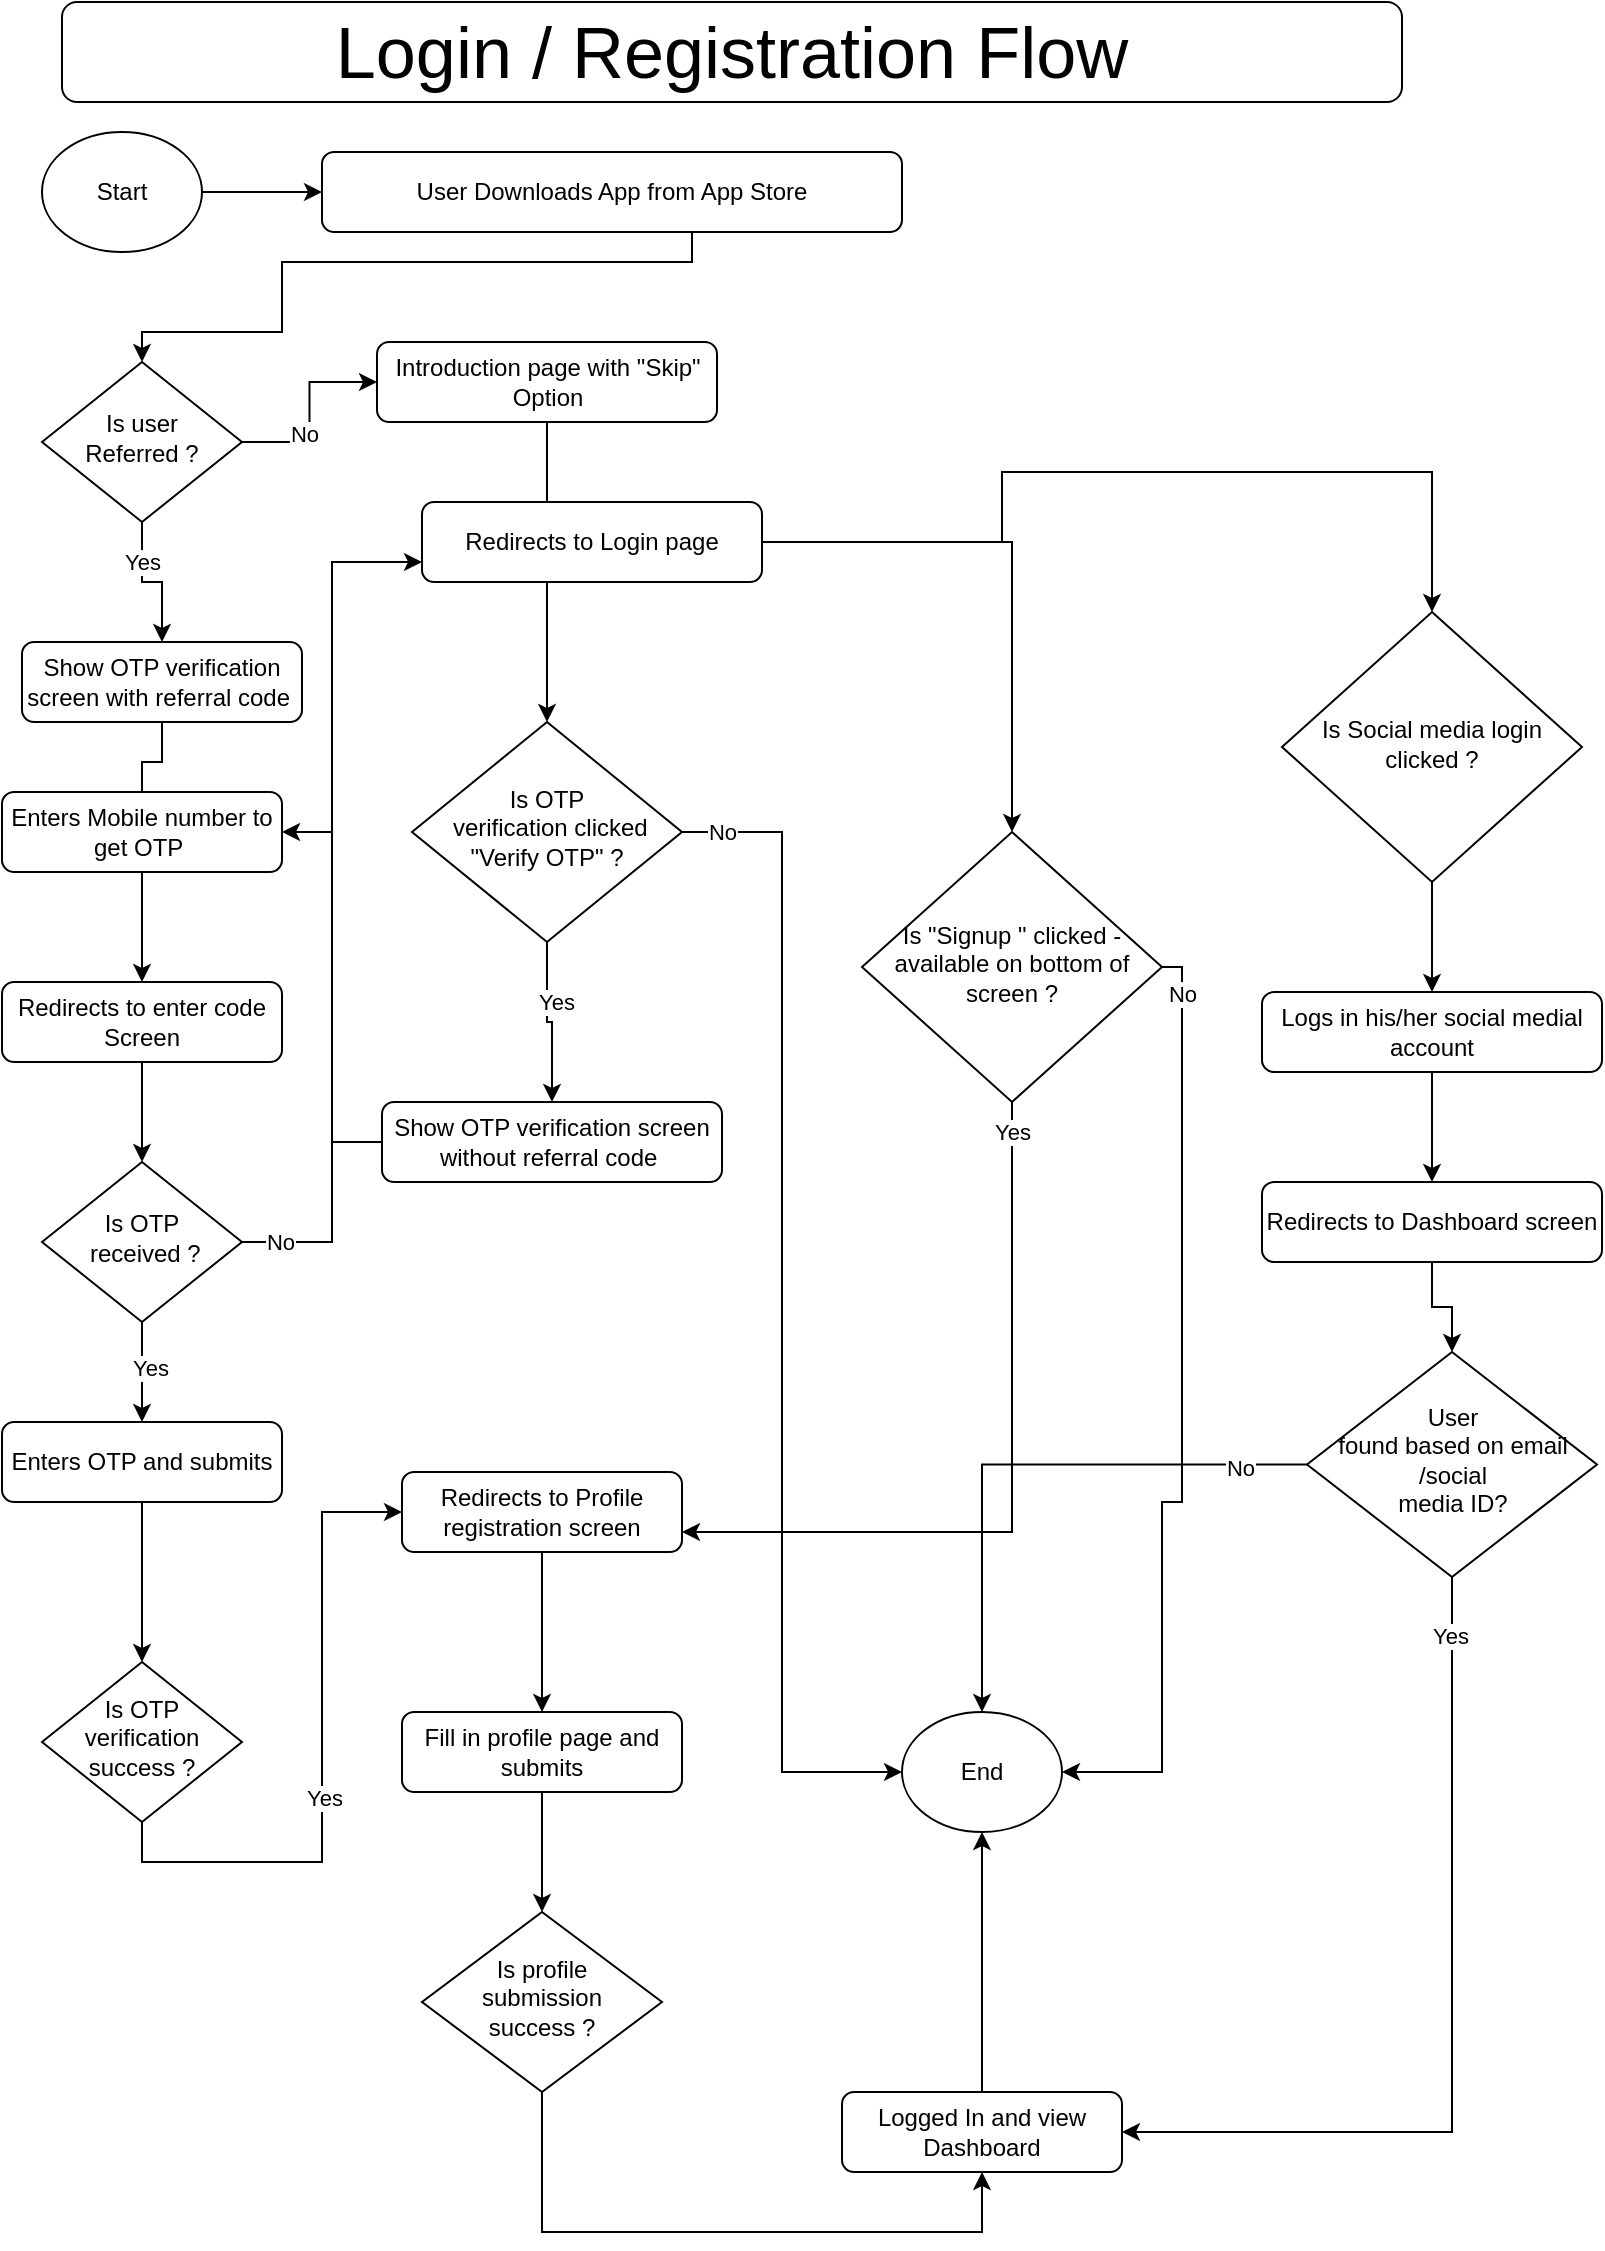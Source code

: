 <mxfile version="16.5.2" type="github">
  <diagram id="C5RBs43oDa-KdzZeNtuy" name="Page-1">
    <mxGraphModel dx="1258" dy="659" grid="1" gridSize="10" guides="1" tooltips="1" connect="1" arrows="1" fold="1" page="1" pageScale="1" pageWidth="827" pageHeight="1169" math="0" shadow="0">
      <root>
        <mxCell id="WIyWlLk6GJQsqaUBKTNV-0" />
        <mxCell id="WIyWlLk6GJQsqaUBKTNV-1" parent="WIyWlLk6GJQsqaUBKTNV-0" />
        <mxCell id="10UJsyIhFDWeAJKAxH0l-24" value="" style="edgeStyle=orthogonalEdgeStyle;rounded=0;orthogonalLoop=1;jettySize=auto;html=1;entryX=0.5;entryY=0;entryDx=0;entryDy=0;" parent="WIyWlLk6GJQsqaUBKTNV-1" source="WIyWlLk6GJQsqaUBKTNV-3" target="WIyWlLk6GJQsqaUBKTNV-6" edge="1">
          <mxGeometry relative="1" as="geometry">
            <Array as="points">
              <mxPoint x="365" y="150" />
              <mxPoint x="160" y="150" />
              <mxPoint x="160" y="185" />
            </Array>
          </mxGeometry>
        </mxCell>
        <mxCell id="WIyWlLk6GJQsqaUBKTNV-3" value="User Downloads App from App Store" style="rounded=1;whiteSpace=wrap;html=1;fontSize=12;glass=0;strokeWidth=1;shadow=0;" parent="WIyWlLk6GJQsqaUBKTNV-1" vertex="1">
          <mxGeometry x="180" y="95" width="290" height="40" as="geometry" />
        </mxCell>
        <mxCell id="10UJsyIhFDWeAJKAxH0l-13" value="" style="edgeStyle=orthogonalEdgeStyle;rounded=0;orthogonalLoop=1;jettySize=auto;html=1;" parent="WIyWlLk6GJQsqaUBKTNV-1" source="WIyWlLk6GJQsqaUBKTNV-6" target="10UJsyIhFDWeAJKAxH0l-1" edge="1">
          <mxGeometry relative="1" as="geometry" />
        </mxCell>
        <mxCell id="10UJsyIhFDWeAJKAxH0l-25" value="Yes" style="edgeLabel;html=1;align=center;verticalAlign=middle;resizable=0;points=[];" parent="10UJsyIhFDWeAJKAxH0l-13" vertex="1" connectable="0">
          <mxGeometry x="-0.425" relative="1" as="geometry">
            <mxPoint as="offset" />
          </mxGeometry>
        </mxCell>
        <mxCell id="10UJsyIhFDWeAJKAxH0l-23" value="" style="edgeStyle=orthogonalEdgeStyle;rounded=0;orthogonalLoop=1;jettySize=auto;html=1;" parent="WIyWlLk6GJQsqaUBKTNV-1" source="WIyWlLk6GJQsqaUBKTNV-6" target="WIyWlLk6GJQsqaUBKTNV-7" edge="1">
          <mxGeometry relative="1" as="geometry" />
        </mxCell>
        <mxCell id="10UJsyIhFDWeAJKAxH0l-26" value="No" style="edgeLabel;html=1;align=center;verticalAlign=middle;resizable=0;points=[];" parent="10UJsyIhFDWeAJKAxH0l-23" vertex="1" connectable="0">
          <mxGeometry x="-0.2" y="3" relative="1" as="geometry">
            <mxPoint y="1" as="offset" />
          </mxGeometry>
        </mxCell>
        <mxCell id="WIyWlLk6GJQsqaUBKTNV-6" value="Is user&lt;br&gt;Referred ?" style="rhombus;whiteSpace=wrap;html=1;shadow=0;fontFamily=Helvetica;fontSize=12;align=center;strokeWidth=1;spacing=6;spacingTop=-4;" parent="WIyWlLk6GJQsqaUBKTNV-1" vertex="1">
          <mxGeometry x="40" y="200" width="100" height="80" as="geometry" />
        </mxCell>
        <mxCell id="10UJsyIhFDWeAJKAxH0l-31" value="" style="edgeStyle=orthogonalEdgeStyle;rounded=0;orthogonalLoop=1;jettySize=auto;html=1;" parent="WIyWlLk6GJQsqaUBKTNV-1" source="WIyWlLk6GJQsqaUBKTNV-7" target="10UJsyIhFDWeAJKAxH0l-28" edge="1">
          <mxGeometry relative="1" as="geometry" />
        </mxCell>
        <mxCell id="WIyWlLk6GJQsqaUBKTNV-7" value="Introduction page with &quot;Skip&quot; Option" style="rounded=1;whiteSpace=wrap;html=1;fontSize=12;glass=0;strokeWidth=1;shadow=0;" parent="WIyWlLk6GJQsqaUBKTNV-1" vertex="1">
          <mxGeometry x="207.5" y="190" width="170" height="40" as="geometry" />
        </mxCell>
        <mxCell id="10UJsyIhFDWeAJKAxH0l-21" value="" style="edgeStyle=orthogonalEdgeStyle;rounded=0;orthogonalLoop=1;jettySize=auto;html=1;" parent="WIyWlLk6GJQsqaUBKTNV-1" source="10UJsyIhFDWeAJKAxH0l-0" target="WIyWlLk6GJQsqaUBKTNV-3" edge="1">
          <mxGeometry relative="1" as="geometry" />
        </mxCell>
        <mxCell id="10UJsyIhFDWeAJKAxH0l-0" value="Start" style="ellipse;whiteSpace=wrap;html=1;" parent="WIyWlLk6GJQsqaUBKTNV-1" vertex="1">
          <mxGeometry x="40" y="85" width="80" height="60" as="geometry" />
        </mxCell>
        <mxCell id="10UJsyIhFDWeAJKAxH0l-14" value="" style="edgeStyle=orthogonalEdgeStyle;rounded=0;orthogonalLoop=1;jettySize=auto;html=1;startArrow=none;" parent="WIyWlLk6GJQsqaUBKTNV-1" source="10UJsyIhFDWeAJKAxH0l-2" target="10UJsyIhFDWeAJKAxH0l-3" edge="1">
          <mxGeometry relative="1" as="geometry" />
        </mxCell>
        <mxCell id="10UJsyIhFDWeAJKAxH0l-1" value="Show OTP verification screen with referral code&amp;nbsp;" style="rounded=1;whiteSpace=wrap;html=1;" parent="WIyWlLk6GJQsqaUBKTNV-1" vertex="1">
          <mxGeometry x="30" y="340" width="140" height="40" as="geometry" />
        </mxCell>
        <mxCell id="10UJsyIhFDWeAJKAxH0l-12" value="" style="edgeStyle=orthogonalEdgeStyle;rounded=0;orthogonalLoop=1;jettySize=auto;html=1;" parent="WIyWlLk6GJQsqaUBKTNV-1" source="10UJsyIhFDWeAJKAxH0l-3" target="10UJsyIhFDWeAJKAxH0l-5" edge="1">
          <mxGeometry relative="1" as="geometry" />
        </mxCell>
        <mxCell id="10UJsyIhFDWeAJKAxH0l-3" value="Redirects to enter code Screen" style="rounded=1;whiteSpace=wrap;html=1;" parent="WIyWlLk6GJQsqaUBKTNV-1" vertex="1">
          <mxGeometry x="20" y="510" width="140" height="40" as="geometry" />
        </mxCell>
        <mxCell id="10UJsyIhFDWeAJKAxH0l-15" value="" style="edgeStyle=orthogonalEdgeStyle;rounded=0;orthogonalLoop=1;jettySize=auto;html=1;" parent="WIyWlLk6GJQsqaUBKTNV-1" source="10UJsyIhFDWeAJKAxH0l-5" target="10UJsyIhFDWeAJKAxH0l-6" edge="1">
          <mxGeometry relative="1" as="geometry" />
        </mxCell>
        <mxCell id="10UJsyIhFDWeAJKAxH0l-35" value="Yes" style="edgeLabel;html=1;align=center;verticalAlign=middle;resizable=0;points=[];" parent="10UJsyIhFDWeAJKAxH0l-15" vertex="1" connectable="0">
          <mxGeometry x="-0.102" y="4" relative="1" as="geometry">
            <mxPoint as="offset" />
          </mxGeometry>
        </mxCell>
        <mxCell id="nSUzCbqfbbwSevExE0pk-0" style="edgeStyle=orthogonalEdgeStyle;rounded=0;orthogonalLoop=1;jettySize=auto;html=1;entryX=0;entryY=0.75;entryDx=0;entryDy=0;" edge="1" parent="WIyWlLk6GJQsqaUBKTNV-1" source="10UJsyIhFDWeAJKAxH0l-5" target="10UJsyIhFDWeAJKAxH0l-27">
          <mxGeometry relative="1" as="geometry" />
        </mxCell>
        <mxCell id="nSUzCbqfbbwSevExE0pk-2" value="No" style="edgeLabel;html=1;align=center;verticalAlign=middle;resizable=0;points=[];" vertex="1" connectable="0" parent="nSUzCbqfbbwSevExE0pk-0">
          <mxGeometry x="-0.912" relative="1" as="geometry">
            <mxPoint as="offset" />
          </mxGeometry>
        </mxCell>
        <mxCell id="10UJsyIhFDWeAJKAxH0l-5" value="Is OTP&lt;br&gt;&amp;nbsp;received ?" style="rhombus;whiteSpace=wrap;html=1;shadow=0;fontFamily=Helvetica;fontSize=12;align=center;strokeWidth=1;spacing=6;spacingTop=-4;" parent="WIyWlLk6GJQsqaUBKTNV-1" vertex="1">
          <mxGeometry x="40" y="600" width="100" height="80" as="geometry" />
        </mxCell>
        <mxCell id="10UJsyIhFDWeAJKAxH0l-16" value="" style="edgeStyle=orthogonalEdgeStyle;rounded=0;orthogonalLoop=1;jettySize=auto;html=1;" parent="WIyWlLk6GJQsqaUBKTNV-1" source="10UJsyIhFDWeAJKAxH0l-6" target="10UJsyIhFDWeAJKAxH0l-7" edge="1">
          <mxGeometry relative="1" as="geometry" />
        </mxCell>
        <mxCell id="10UJsyIhFDWeAJKAxH0l-6" value="Enters OTP and submits" style="rounded=1;whiteSpace=wrap;html=1;" parent="WIyWlLk6GJQsqaUBKTNV-1" vertex="1">
          <mxGeometry x="20" y="730" width="140" height="40" as="geometry" />
        </mxCell>
        <mxCell id="10UJsyIhFDWeAJKAxH0l-17" style="edgeStyle=orthogonalEdgeStyle;rounded=0;orthogonalLoop=1;jettySize=auto;html=1;entryX=0;entryY=0.5;entryDx=0;entryDy=0;exitX=0.5;exitY=1;exitDx=0;exitDy=0;" parent="WIyWlLk6GJQsqaUBKTNV-1" source="10UJsyIhFDWeAJKAxH0l-7" target="10UJsyIhFDWeAJKAxH0l-8" edge="1">
          <mxGeometry relative="1" as="geometry" />
        </mxCell>
        <mxCell id="10UJsyIhFDWeAJKAxH0l-36" value="Yes" style="edgeLabel;html=1;align=center;verticalAlign=middle;resizable=0;points=[];" parent="10UJsyIhFDWeAJKAxH0l-17" vertex="1" connectable="0">
          <mxGeometry x="-0.124" y="-1" relative="1" as="geometry">
            <mxPoint as="offset" />
          </mxGeometry>
        </mxCell>
        <mxCell id="10UJsyIhFDWeAJKAxH0l-7" value="Is OTP verification success ?" style="rhombus;whiteSpace=wrap;html=1;shadow=0;fontFamily=Helvetica;fontSize=12;align=center;strokeWidth=1;spacing=6;spacingTop=-4;" parent="WIyWlLk6GJQsqaUBKTNV-1" vertex="1">
          <mxGeometry x="40" y="850" width="100" height="80" as="geometry" />
        </mxCell>
        <mxCell id="10UJsyIhFDWeAJKAxH0l-18" value="" style="edgeStyle=orthogonalEdgeStyle;rounded=0;orthogonalLoop=1;jettySize=auto;html=1;" parent="WIyWlLk6GJQsqaUBKTNV-1" source="10UJsyIhFDWeAJKAxH0l-8" target="10UJsyIhFDWeAJKAxH0l-9" edge="1">
          <mxGeometry relative="1" as="geometry" />
        </mxCell>
        <mxCell id="10UJsyIhFDWeAJKAxH0l-8" value="Redirects to Profile registration screen" style="rounded=1;whiteSpace=wrap;html=1;" parent="WIyWlLk6GJQsqaUBKTNV-1" vertex="1">
          <mxGeometry x="220" y="755" width="140" height="40" as="geometry" />
        </mxCell>
        <mxCell id="10UJsyIhFDWeAJKAxH0l-19" value="" style="edgeStyle=orthogonalEdgeStyle;rounded=0;orthogonalLoop=1;jettySize=auto;html=1;" parent="WIyWlLk6GJQsqaUBKTNV-1" source="10UJsyIhFDWeAJKAxH0l-9" target="10UJsyIhFDWeAJKAxH0l-10" edge="1">
          <mxGeometry relative="1" as="geometry" />
        </mxCell>
        <mxCell id="10UJsyIhFDWeAJKAxH0l-9" value="Fill in profile page and submits" style="rounded=1;whiteSpace=wrap;html=1;" parent="WIyWlLk6GJQsqaUBKTNV-1" vertex="1">
          <mxGeometry x="220" y="875" width="140" height="40" as="geometry" />
        </mxCell>
        <mxCell id="10UJsyIhFDWeAJKAxH0l-20" value="" style="edgeStyle=orthogonalEdgeStyle;rounded=0;orthogonalLoop=1;jettySize=auto;html=1;" parent="WIyWlLk6GJQsqaUBKTNV-1" source="10UJsyIhFDWeAJKAxH0l-10" target="10UJsyIhFDWeAJKAxH0l-11" edge="1">
          <mxGeometry relative="1" as="geometry">
            <Array as="points">
              <mxPoint x="290" y="1135" />
            </Array>
          </mxGeometry>
        </mxCell>
        <mxCell id="10UJsyIhFDWeAJKAxH0l-10" value="Is profile &lt;br&gt;submission &lt;br&gt;success ?" style="rhombus;whiteSpace=wrap;html=1;shadow=0;fontFamily=Helvetica;fontSize=12;align=center;strokeWidth=1;spacing=6;spacingTop=-4;" parent="WIyWlLk6GJQsqaUBKTNV-1" vertex="1">
          <mxGeometry x="230" y="975" width="120" height="90" as="geometry" />
        </mxCell>
        <mxCell id="10UJsyIhFDWeAJKAxH0l-33" value="" style="edgeStyle=orthogonalEdgeStyle;rounded=0;orthogonalLoop=1;jettySize=auto;html=1;" parent="WIyWlLk6GJQsqaUBKTNV-1" source="10UJsyIhFDWeAJKAxH0l-11" target="10UJsyIhFDWeAJKAxH0l-22" edge="1">
          <mxGeometry relative="1" as="geometry" />
        </mxCell>
        <mxCell id="10UJsyIhFDWeAJKAxH0l-11" value="Logged In and view Dashboard" style="rounded=1;whiteSpace=wrap;html=1;" parent="WIyWlLk6GJQsqaUBKTNV-1" vertex="1">
          <mxGeometry x="440" y="1065" width="140" height="40" as="geometry" />
        </mxCell>
        <mxCell id="10UJsyIhFDWeAJKAxH0l-22" value="End" style="ellipse;whiteSpace=wrap;html=1;" parent="WIyWlLk6GJQsqaUBKTNV-1" vertex="1">
          <mxGeometry x="470" y="875" width="80" height="60" as="geometry" />
        </mxCell>
        <mxCell id="10UJsyIhFDWeAJKAxH0l-42" style="edgeStyle=orthogonalEdgeStyle;rounded=0;orthogonalLoop=1;jettySize=auto;html=1;entryX=0.5;entryY=0;entryDx=0;entryDy=0;" parent="WIyWlLk6GJQsqaUBKTNV-1" source="10UJsyIhFDWeAJKAxH0l-27" target="10UJsyIhFDWeAJKAxH0l-40" edge="1">
          <mxGeometry relative="1" as="geometry" />
        </mxCell>
        <mxCell id="10UJsyIhFDWeAJKAxH0l-50" style="edgeStyle=orthogonalEdgeStyle;rounded=0;orthogonalLoop=1;jettySize=auto;html=1;entryX=0.5;entryY=0;entryDx=0;entryDy=0;exitX=1;exitY=0.5;exitDx=0;exitDy=0;" parent="WIyWlLk6GJQsqaUBKTNV-1" source="10UJsyIhFDWeAJKAxH0l-27" target="10UJsyIhFDWeAJKAxH0l-49" edge="1">
          <mxGeometry relative="1" as="geometry">
            <Array as="points">
              <mxPoint x="520" y="290" />
              <mxPoint x="520" y="255" />
              <mxPoint x="735" y="255" />
            </Array>
          </mxGeometry>
        </mxCell>
        <mxCell id="10UJsyIhFDWeAJKAxH0l-27" value="Redirects to Login page" style="rounded=1;whiteSpace=wrap;html=1;fontSize=12;glass=0;strokeWidth=1;shadow=0;" parent="WIyWlLk6GJQsqaUBKTNV-1" vertex="1">
          <mxGeometry x="230" y="270" width="170" height="40" as="geometry" />
        </mxCell>
        <mxCell id="10UJsyIhFDWeAJKAxH0l-32" value="" style="edgeStyle=orthogonalEdgeStyle;rounded=0;orthogonalLoop=1;jettySize=auto;html=1;" parent="WIyWlLk6GJQsqaUBKTNV-1" source="10UJsyIhFDWeAJKAxH0l-28" target="10UJsyIhFDWeAJKAxH0l-29" edge="1">
          <mxGeometry relative="1" as="geometry" />
        </mxCell>
        <mxCell id="10UJsyIhFDWeAJKAxH0l-34" value="Yes" style="edgeLabel;html=1;align=center;verticalAlign=middle;resizable=0;points=[];" parent="10UJsyIhFDWeAJKAxH0l-32" vertex="1" connectable="0">
          <mxGeometry x="-0.28" y="4" relative="1" as="geometry">
            <mxPoint as="offset" />
          </mxGeometry>
        </mxCell>
        <mxCell id="10UJsyIhFDWeAJKAxH0l-44" style="edgeStyle=orthogonalEdgeStyle;rounded=0;orthogonalLoop=1;jettySize=auto;html=1;" parent="WIyWlLk6GJQsqaUBKTNV-1" source="10UJsyIhFDWeAJKAxH0l-28" target="10UJsyIhFDWeAJKAxH0l-22" edge="1">
          <mxGeometry relative="1" as="geometry">
            <Array as="points">
              <mxPoint x="410" y="435" />
              <mxPoint x="410" y="905" />
            </Array>
          </mxGeometry>
        </mxCell>
        <mxCell id="10UJsyIhFDWeAJKAxH0l-45" value="No" style="edgeLabel;html=1;align=center;verticalAlign=middle;resizable=0;points=[];" parent="10UJsyIhFDWeAJKAxH0l-44" vertex="1" connectable="0">
          <mxGeometry x="-0.232" y="2" relative="1" as="geometry">
            <mxPoint x="-32" y="-173" as="offset" />
          </mxGeometry>
        </mxCell>
        <mxCell id="10UJsyIhFDWeAJKAxH0l-28" value="Is OTP&lt;br&gt;&amp;nbsp;verification clicked &lt;br&gt;&quot;Verify OTP&quot; ?" style="rhombus;whiteSpace=wrap;html=1;shadow=0;fontFamily=Helvetica;fontSize=12;align=center;strokeWidth=1;spacing=6;spacingTop=-4;" parent="WIyWlLk6GJQsqaUBKTNV-1" vertex="1">
          <mxGeometry x="225" y="380" width="135" height="110" as="geometry" />
        </mxCell>
        <mxCell id="10UJsyIhFDWeAJKAxH0l-30" style="edgeStyle=orthogonalEdgeStyle;rounded=0;orthogonalLoop=1;jettySize=auto;html=1;entryX=1;entryY=0.5;entryDx=0;entryDy=0;" parent="WIyWlLk6GJQsqaUBKTNV-1" source="10UJsyIhFDWeAJKAxH0l-29" target="10UJsyIhFDWeAJKAxH0l-2" edge="1">
          <mxGeometry relative="1" as="geometry" />
        </mxCell>
        <mxCell id="10UJsyIhFDWeAJKAxH0l-29" value="Show OTP verification screen without referral code&amp;nbsp;" style="rounded=1;whiteSpace=wrap;html=1;" parent="WIyWlLk6GJQsqaUBKTNV-1" vertex="1">
          <mxGeometry x="210" y="570" width="170" height="40" as="geometry" />
        </mxCell>
        <mxCell id="10UJsyIhFDWeAJKAxH0l-41" style="edgeStyle=orthogonalEdgeStyle;rounded=0;orthogonalLoop=1;jettySize=auto;html=1;entryX=1;entryY=0.75;entryDx=0;entryDy=0;exitX=0.5;exitY=1;exitDx=0;exitDy=0;" parent="WIyWlLk6GJQsqaUBKTNV-1" source="10UJsyIhFDWeAJKAxH0l-40" target="10UJsyIhFDWeAJKAxH0l-8" edge="1">
          <mxGeometry relative="1" as="geometry" />
        </mxCell>
        <mxCell id="10UJsyIhFDWeAJKAxH0l-46" value="Yes" style="edgeLabel;html=1;align=center;verticalAlign=middle;resizable=0;points=[];" parent="10UJsyIhFDWeAJKAxH0l-41" vertex="1" connectable="0">
          <mxGeometry x="-0.696" y="4" relative="1" as="geometry">
            <mxPoint x="-4" y="-43" as="offset" />
          </mxGeometry>
        </mxCell>
        <mxCell id="10UJsyIhFDWeAJKAxH0l-47" style="edgeStyle=orthogonalEdgeStyle;rounded=0;orthogonalLoop=1;jettySize=auto;html=1;entryX=1;entryY=0.5;entryDx=0;entryDy=0;" parent="WIyWlLk6GJQsqaUBKTNV-1" source="10UJsyIhFDWeAJKAxH0l-40" target="10UJsyIhFDWeAJKAxH0l-22" edge="1">
          <mxGeometry relative="1" as="geometry">
            <mxPoint x="660" y="655" as="targetPoint" />
            <Array as="points">
              <mxPoint x="610" y="503" />
              <mxPoint x="610" y="770" />
              <mxPoint x="600" y="770" />
              <mxPoint x="600" y="905" />
            </Array>
          </mxGeometry>
        </mxCell>
        <mxCell id="10UJsyIhFDWeAJKAxH0l-48" value="No" style="edgeLabel;html=1;align=center;verticalAlign=middle;resizable=0;points=[];" parent="10UJsyIhFDWeAJKAxH0l-47" vertex="1" connectable="0">
          <mxGeometry x="-0.326" y="4" relative="1" as="geometry">
            <mxPoint x="-4" y="-136" as="offset" />
          </mxGeometry>
        </mxCell>
        <mxCell id="10UJsyIhFDWeAJKAxH0l-40" value="Is &quot;Signup &quot; clicked - available on bottom of screen ?" style="rhombus;whiteSpace=wrap;html=1;shadow=0;fontFamily=Helvetica;fontSize=12;align=center;strokeWidth=1;spacing=6;spacingTop=-4;" parent="WIyWlLk6GJQsqaUBKTNV-1" vertex="1">
          <mxGeometry x="450" y="435" width="150" height="135" as="geometry" />
        </mxCell>
        <mxCell id="10UJsyIhFDWeAJKAxH0l-52" value="" style="edgeStyle=orthogonalEdgeStyle;rounded=0;orthogonalLoop=1;jettySize=auto;html=1;" parent="WIyWlLk6GJQsqaUBKTNV-1" source="10UJsyIhFDWeAJKAxH0l-49" target="10UJsyIhFDWeAJKAxH0l-51" edge="1">
          <mxGeometry relative="1" as="geometry" />
        </mxCell>
        <mxCell id="10UJsyIhFDWeAJKAxH0l-49" value="Is Social media login clicked ?" style="rhombus;whiteSpace=wrap;html=1;shadow=0;fontFamily=Helvetica;fontSize=12;align=center;strokeWidth=1;spacing=6;spacingTop=-4;" parent="WIyWlLk6GJQsqaUBKTNV-1" vertex="1">
          <mxGeometry x="660" y="325" width="150" height="135" as="geometry" />
        </mxCell>
        <mxCell id="10UJsyIhFDWeAJKAxH0l-61" value="" style="edgeStyle=orthogonalEdgeStyle;rounded=0;orthogonalLoop=1;jettySize=auto;html=1;" parent="WIyWlLk6GJQsqaUBKTNV-1" source="10UJsyIhFDWeAJKAxH0l-51" target="10UJsyIhFDWeAJKAxH0l-53" edge="1">
          <mxGeometry relative="1" as="geometry" />
        </mxCell>
        <mxCell id="10UJsyIhFDWeAJKAxH0l-51" value="Logs in his/her social medial account" style="rounded=1;whiteSpace=wrap;html=1;" parent="WIyWlLk6GJQsqaUBKTNV-1" vertex="1">
          <mxGeometry x="650" y="515" width="170" height="40" as="geometry" />
        </mxCell>
        <mxCell id="10UJsyIhFDWeAJKAxH0l-62" value="" style="edgeStyle=orthogonalEdgeStyle;rounded=0;orthogonalLoop=1;jettySize=auto;html=1;" parent="WIyWlLk6GJQsqaUBKTNV-1" source="10UJsyIhFDWeAJKAxH0l-53" target="10UJsyIhFDWeAJKAxH0l-54" edge="1">
          <mxGeometry relative="1" as="geometry" />
        </mxCell>
        <mxCell id="10UJsyIhFDWeAJKAxH0l-53" value="Redirects to Dashboard screen" style="rounded=1;whiteSpace=wrap;html=1;" parent="WIyWlLk6GJQsqaUBKTNV-1" vertex="1">
          <mxGeometry x="650" y="610" width="170" height="40" as="geometry" />
        </mxCell>
        <mxCell id="10UJsyIhFDWeAJKAxH0l-57" style="edgeStyle=orthogonalEdgeStyle;rounded=0;orthogonalLoop=1;jettySize=auto;html=1;entryX=1;entryY=0.5;entryDx=0;entryDy=0;exitX=0.5;exitY=1;exitDx=0;exitDy=0;" parent="WIyWlLk6GJQsqaUBKTNV-1" source="10UJsyIhFDWeAJKAxH0l-54" target="10UJsyIhFDWeAJKAxH0l-11" edge="1">
          <mxGeometry relative="1" as="geometry">
            <mxPoint x="730" y="895" as="targetPoint" />
          </mxGeometry>
        </mxCell>
        <mxCell id="10UJsyIhFDWeAJKAxH0l-58" value="Yes" style="edgeLabel;html=1;align=center;verticalAlign=middle;resizable=0;points=[];" parent="10UJsyIhFDWeAJKAxH0l-57" vertex="1" connectable="0">
          <mxGeometry x="-0.866" y="-1" relative="1" as="geometry">
            <mxPoint as="offset" />
          </mxGeometry>
        </mxCell>
        <mxCell id="10UJsyIhFDWeAJKAxH0l-59" style="edgeStyle=orthogonalEdgeStyle;rounded=0;orthogonalLoop=1;jettySize=auto;html=1;" parent="WIyWlLk6GJQsqaUBKTNV-1" source="10UJsyIhFDWeAJKAxH0l-54" target="10UJsyIhFDWeAJKAxH0l-22" edge="1">
          <mxGeometry relative="1" as="geometry" />
        </mxCell>
        <mxCell id="10UJsyIhFDWeAJKAxH0l-60" value="No" style="edgeLabel;html=1;align=center;verticalAlign=middle;resizable=0;points=[];" parent="10UJsyIhFDWeAJKAxH0l-59" vertex="1" connectable="0">
          <mxGeometry x="-0.766" y="1" relative="1" as="geometry">
            <mxPoint as="offset" />
          </mxGeometry>
        </mxCell>
        <mxCell id="10UJsyIhFDWeAJKAxH0l-54" value="User&lt;br&gt;found based on email /social &lt;br&gt;media ID?" style="rhombus;whiteSpace=wrap;html=1;shadow=0;fontFamily=Helvetica;fontSize=12;align=center;strokeWidth=1;spacing=6;spacingTop=-4;" parent="WIyWlLk6GJQsqaUBKTNV-1" vertex="1">
          <mxGeometry x="672.5" y="695" width="145" height="112.5" as="geometry" />
        </mxCell>
        <mxCell id="10UJsyIhFDWeAJKAxH0l-63" value="&lt;font style=&quot;font-size: 36px&quot;&gt;Login / Registration Flow&lt;/font&gt;" style="rounded=1;whiteSpace=wrap;html=1;" parent="WIyWlLk6GJQsqaUBKTNV-1" vertex="1">
          <mxGeometry x="50" y="20" width="670" height="50" as="geometry" />
        </mxCell>
        <mxCell id="10UJsyIhFDWeAJKAxH0l-2" value="Enters Mobile number to get OTP&amp;nbsp;" style="rounded=1;whiteSpace=wrap;html=1;" parent="WIyWlLk6GJQsqaUBKTNV-1" vertex="1">
          <mxGeometry x="20" y="415" width="140" height="40" as="geometry" />
        </mxCell>
        <mxCell id="10UJsyIhFDWeAJKAxH0l-64" value="" style="edgeStyle=orthogonalEdgeStyle;rounded=0;orthogonalLoop=1;jettySize=auto;html=1;endArrow=none;" parent="WIyWlLk6GJQsqaUBKTNV-1" source="10UJsyIhFDWeAJKAxH0l-1" target="10UJsyIhFDWeAJKAxH0l-2" edge="1">
          <mxGeometry relative="1" as="geometry">
            <mxPoint x="120" y="385" as="sourcePoint" />
            <mxPoint x="50" y="475" as="targetPoint" />
          </mxGeometry>
        </mxCell>
      </root>
    </mxGraphModel>
  </diagram>
</mxfile>
